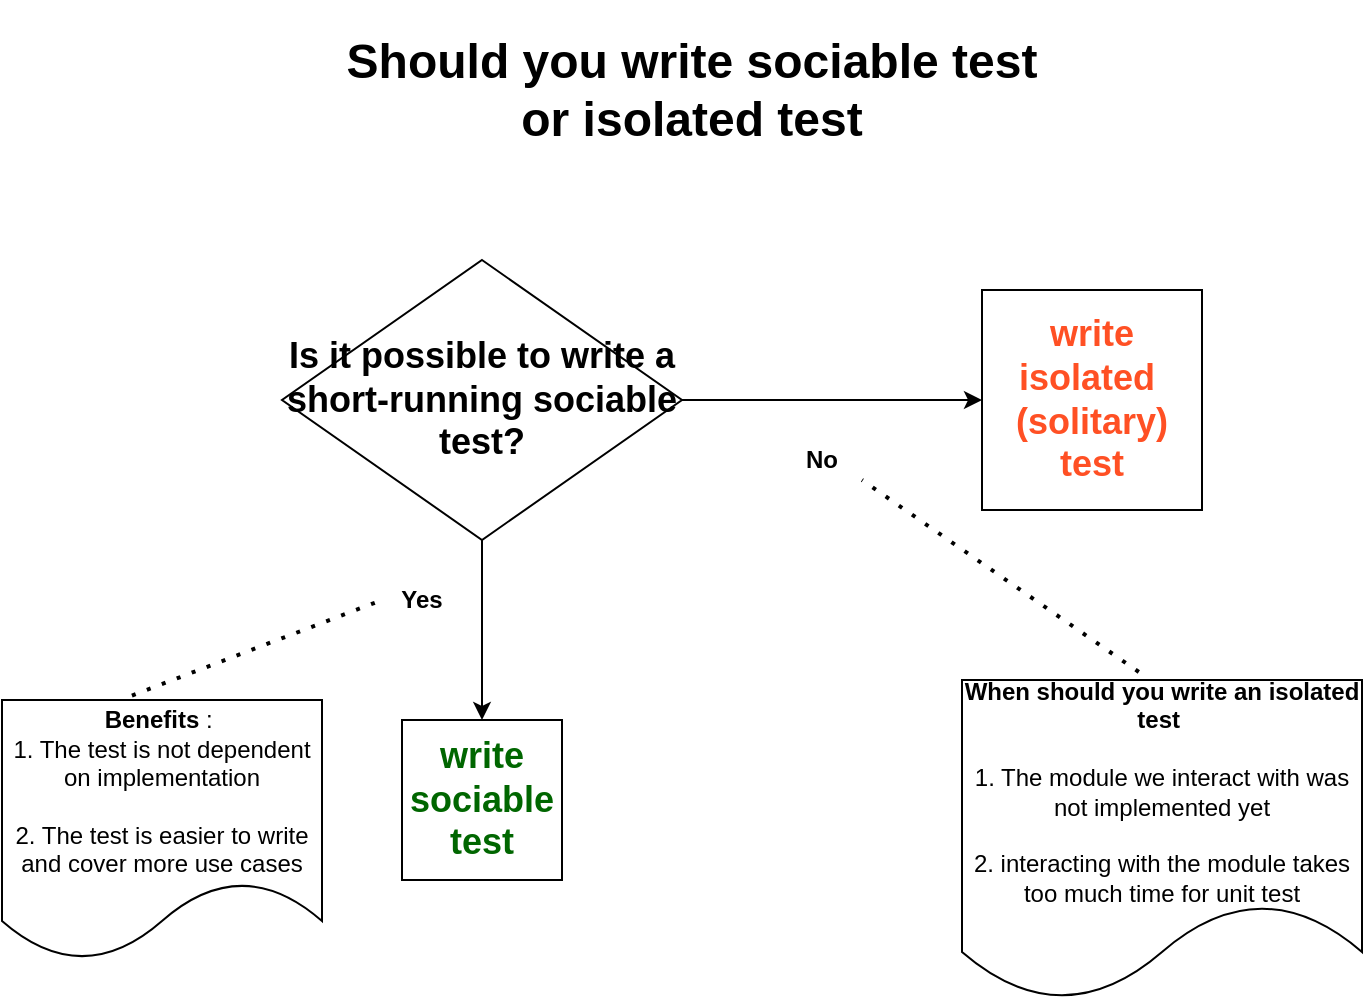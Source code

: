 <mxfile version="14.9.6" type="device"><diagram id="QD7RQRovNHOppTnlE6pK" name="Page-1"><mxGraphModel dx="978" dy="1620" grid="1" gridSize="10" guides="1" tooltips="1" connect="1" arrows="1" fold="1" page="1" pageScale="1" pageWidth="850" pageHeight="1100" math="0" shadow="0"><root><mxCell id="0"/><mxCell id="1" parent="0"/><mxCell id="C7izpZEVZQ8_m_-OSxcc-1" value="&lt;b&gt;&lt;font style=&quot;font-size: 18px&quot;&gt;Is it possible to write a short-running sociable test?&lt;/font&gt;&lt;/b&gt;" style="rhombus;whiteSpace=wrap;html=1;" parent="1" vertex="1"><mxGeometry x="170" y="-30" width="200" height="140" as="geometry"/></mxCell><mxCell id="C7izpZEVZQ8_m_-OSxcc-3" value="&lt;b&gt;&lt;font style=&quot;font-size: 18px&quot; color=&quot;#006600&quot;&gt;write sociable test&lt;/font&gt;&lt;/b&gt;" style="whiteSpace=wrap;html=1;aspect=fixed;" parent="1" vertex="1"><mxGeometry x="230" y="200" width="80" height="80" as="geometry"/></mxCell><mxCell id="C7izpZEVZQ8_m_-OSxcc-4" value="" style="endArrow=classic;html=1;exitX=0.5;exitY=1;exitDx=0;exitDy=0;" parent="1" source="C7izpZEVZQ8_m_-OSxcc-1" edge="1"><mxGeometry width="50" height="50" relative="1" as="geometry"><mxPoint x="300" y="170" as="sourcePoint"/><mxPoint x="270" y="200" as="targetPoint"/></mxGeometry></mxCell><mxCell id="C7izpZEVZQ8_m_-OSxcc-5" value="&lt;b&gt;Yes&lt;/b&gt;" style="text;html=1;strokeColor=none;fillColor=none;align=center;verticalAlign=middle;whiteSpace=wrap;rounded=0;" parent="1" vertex="1"><mxGeometry x="220" y="130" width="40" height="20" as="geometry"/></mxCell><mxCell id="C7izpZEVZQ8_m_-OSxcc-6" value="&lt;b&gt;&lt;font style=&quot;font-size: 18px&quot; color=&quot;#ff5024&quot;&gt;write isolated&amp;nbsp; (solitary) test&lt;/font&gt;&lt;/b&gt;" style="whiteSpace=wrap;html=1;aspect=fixed;" parent="1" vertex="1"><mxGeometry x="520" y="-15" width="110" height="110" as="geometry"/></mxCell><mxCell id="C7izpZEVZQ8_m_-OSxcc-8" value="" style="endArrow=classic;html=1;exitX=1;exitY=0.5;exitDx=0;exitDy=0;entryX=0;entryY=0.5;entryDx=0;entryDy=0;" parent="1" source="C7izpZEVZQ8_m_-OSxcc-1" target="C7izpZEVZQ8_m_-OSxcc-6" edge="1"><mxGeometry width="50" height="50" relative="1" as="geometry"><mxPoint x="280" y="120" as="sourcePoint"/><mxPoint x="280" y="210" as="targetPoint"/></mxGeometry></mxCell><mxCell id="C7izpZEVZQ8_m_-OSxcc-9" value="&lt;b&gt;No&lt;/b&gt;" style="text;html=1;strokeColor=none;fillColor=none;align=center;verticalAlign=middle;whiteSpace=wrap;rounded=0;" parent="1" vertex="1"><mxGeometry x="420" y="60" width="40" height="20" as="geometry"/></mxCell><mxCell id="C7izpZEVZQ8_m_-OSxcc-11" value="&lt;b&gt;When should you write an isolated test&amp;nbsp;&lt;br&gt;&lt;/b&gt;&lt;br&gt;1. The module we interact with was not implemented yet&lt;br&gt;&lt;br&gt;2. interacting with the module takes too much time for unit test" style="shape=document;whiteSpace=wrap;html=1;boundedLbl=1;" parent="1" vertex="1"><mxGeometry x="510" y="180" width="200" height="160" as="geometry"/></mxCell><mxCell id="C7izpZEVZQ8_m_-OSxcc-13" value="" style="endArrow=none;dashed=1;html=1;dashPattern=1 3;strokeWidth=2;exitX=0.442;exitY=-0.025;exitDx=0;exitDy=0;exitPerimeter=0;entryX=1;entryY=1;entryDx=0;entryDy=0;" parent="1" source="C7izpZEVZQ8_m_-OSxcc-11" target="C7izpZEVZQ8_m_-OSxcc-9" edge="1"><mxGeometry width="50" height="50" relative="1" as="geometry"><mxPoint x="430" y="160" as="sourcePoint"/><mxPoint x="440" y="90" as="targetPoint"/></mxGeometry></mxCell><mxCell id="C7izpZEVZQ8_m_-OSxcc-14" value="&lt;b&gt;&lt;font style=&quot;font-size: 24px&quot;&gt;Should you write sociable test or isolated test&lt;/font&gt;&lt;/b&gt;" style="text;html=1;strokeColor=none;fillColor=none;align=center;verticalAlign=middle;whiteSpace=wrap;rounded=0;" parent="1" vertex="1"><mxGeometry x="190" y="-160" width="370" height="90" as="geometry"/></mxCell><mxCell id="C7izpZEVZQ8_m_-OSxcc-15" value="&lt;b&gt;Benefits &lt;/b&gt;:&amp;nbsp;&lt;br&gt;1. The test is not dependent on implementation&lt;br&gt;&lt;br&gt;2. The test is easier to write and cover more use cases" style="shape=document;whiteSpace=wrap;html=1;boundedLbl=1;" parent="1" vertex="1"><mxGeometry x="30" y="190" width="160" height="130" as="geometry"/></mxCell><mxCell id="C7izpZEVZQ8_m_-OSxcc-16" value="" style="endArrow=none;dashed=1;html=1;dashPattern=1 3;strokeWidth=2;exitX=0.406;exitY=-0.017;exitDx=0;exitDy=0;exitPerimeter=0;entryX=0;entryY=0.5;entryDx=0;entryDy=0;" parent="1" source="C7izpZEVZQ8_m_-OSxcc-15" target="C7izpZEVZQ8_m_-OSxcc-5" edge="1"><mxGeometry width="50" height="50" relative="1" as="geometry"><mxPoint x="320.72" y="217" as="sourcePoint"/><mxPoint x="200" y="140" as="targetPoint"/></mxGeometry></mxCell></root></mxGraphModel></diagram></mxfile>